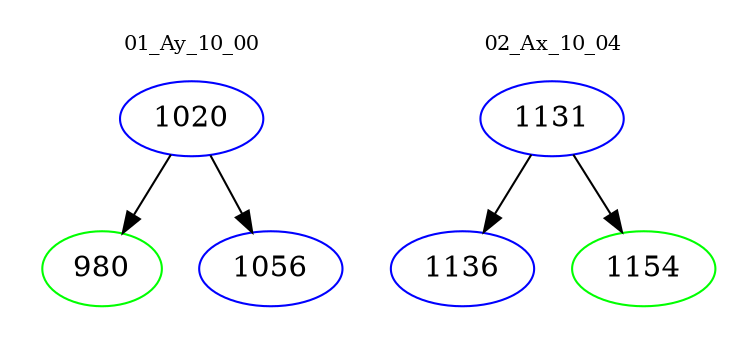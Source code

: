 digraph{
subgraph cluster_0 {
color = white
label = "01_Ay_10_00";
fontsize=10;
T0_1020 [label="1020", color="blue"]
T0_1020 -> T0_980 [color="black"]
T0_980 [label="980", color="green"]
T0_1020 -> T0_1056 [color="black"]
T0_1056 [label="1056", color="blue"]
}
subgraph cluster_1 {
color = white
label = "02_Ax_10_04";
fontsize=10;
T1_1131 [label="1131", color="blue"]
T1_1131 -> T1_1136 [color="black"]
T1_1136 [label="1136", color="blue"]
T1_1131 -> T1_1154 [color="black"]
T1_1154 [label="1154", color="green"]
}
}
